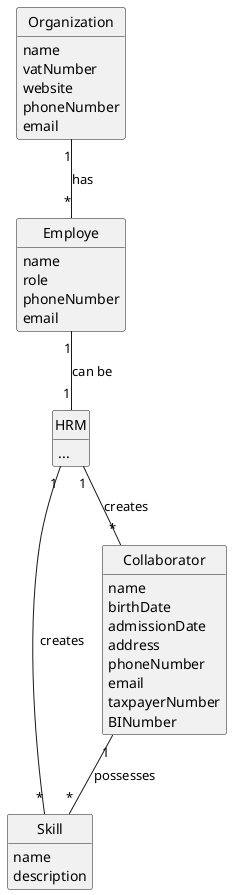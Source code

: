 @startuml
skinparam monochrome true
skinparam packageStyle rectangle
skinparam shadowing false

'left to right direction

skinparam classAttributeIconSize 0

hide circle
hide methods

'title Domain Model

'class Platform {
'  -description
'}

class Organization {
    name
    vatNumber
    website
    phoneNumber
    email
}


class Employe {
    name
    role
    phoneNumber
    email
}

class HRM {
    ...
}
class Skill {
    name
    description
}

class Collaborator {
    name
    birthDate
    admissionDate
    address
    phoneNumber
    email
    taxpayerNumber
    BINumber
}

Organization "1" -- "*" Employe : has
Employe "1" -- "1" HRM : can be
HRM "1" -- "*" Skill : creates
HRM "1" -- "*" Collaborator : creates
Collaborator "1" -- "*" Skill : possesses

@enduml